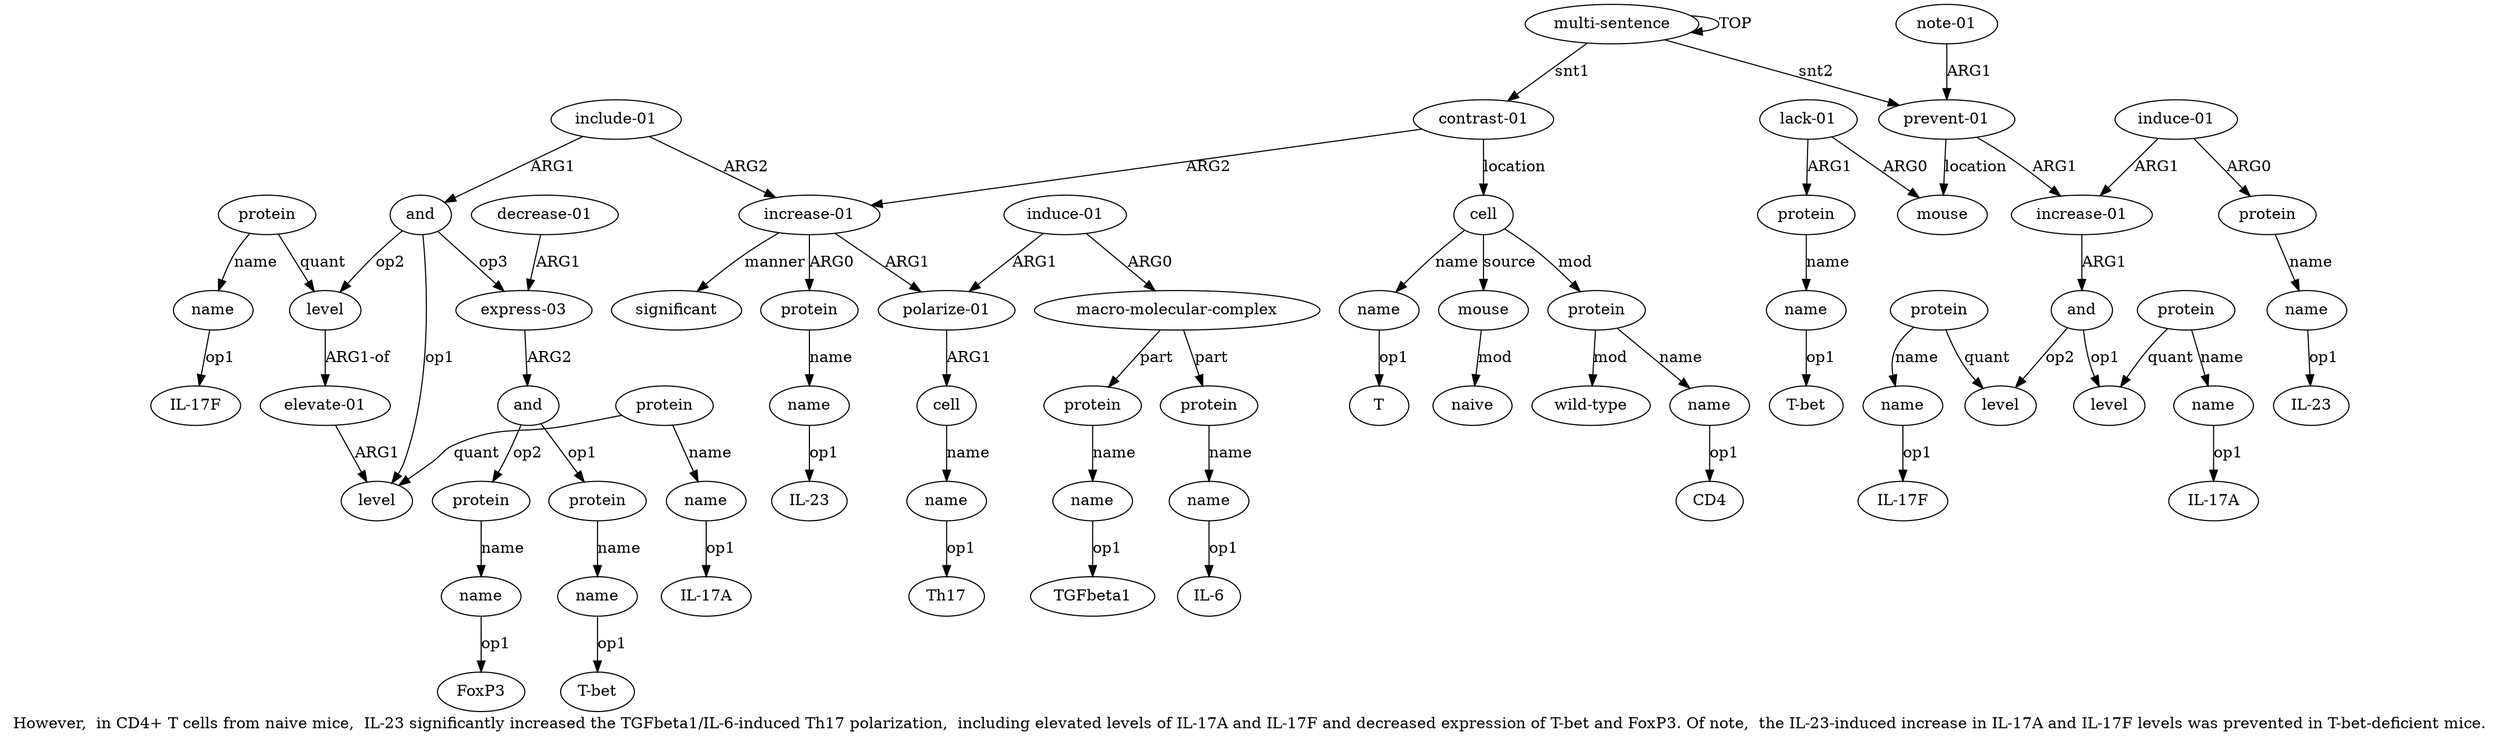 digraph  {
	graph [label="However,  in CD4+ T cells from naive mice,  IL-23 significantly increased the TGFbeta1/IL-6-induced Th17 polarization,  including \
elevated levels of IL-17A and IL-17F and decreased expression of T-bet and FoxP3. Of note,  the IL-23-induced increase in IL-17A \
and IL-17F levels was prevented in T-bet-deficient mice."];
	node [label="\N"];
	a20	 [color=black,
		gold_ind=20,
		gold_label="elevate-01",
		label="elevate-01",
		test_ind=20,
		test_label="elevate-01"];
	a17	 [color=black,
		gold_ind=17,
		gold_label=level,
		label=level,
		test_ind=17,
		test_label=level];
	a20 -> a17 [key=0,
	color=black,
	gold_label=ARG1,
	label=ARG1,
	test_label=ARG1];
a21 [color=black,
	gold_ind=21,
	gold_label=level,
	label=level,
	test_ind=21,
	test_label=level];
a21 -> a20 [key=0,
color=black,
gold_label="ARG1-of",
label="ARG1-of",
test_label="ARG1-of"];
a22 [color=black,
gold_ind=22,
gold_label=protein,
label=protein,
test_ind=22,
test_label=protein];
a22 -> a21 [key=0,
color=black,
gold_label=quant,
label=quant,
test_label=quant];
a23 [color=black,
gold_ind=23,
gold_label=name,
label=name,
test_ind=23,
test_label=name];
a22 -> a23 [key=0,
color=black,
gold_label=name,
label=name,
test_label=name];
"a23 IL-17F" [color=black,
gold_ind=-1,
gold_label="IL-17F",
label="IL-17F",
test_ind=-1,
test_label="IL-17F"];
a23 -> "a23 IL-17F" [key=0,
color=black,
gold_label=op1,
label=op1,
test_label=op1];
a24 [color=black,
gold_ind=24,
gold_label="express-03",
label="express-03",
test_ind=24,
test_label="express-03"];
a25 [color=black,
gold_ind=25,
gold_label=and,
label=and,
test_ind=25,
test_label=and];
a24 -> a25 [key=0,
color=black,
gold_label=ARG2,
label=ARG2,
test_label=ARG2];
a26 [color=black,
gold_ind=26,
gold_label=protein,
label=protein,
test_ind=26,
test_label=protein];
a25 -> a26 [key=0,
color=black,
gold_label=op1,
label=op1,
test_label=op1];
a28 [color=black,
gold_ind=28,
gold_label=protein,
label=protein,
test_ind=28,
test_label=protein];
a25 -> a28 [key=0,
color=black,
gold_label=op2,
label=op2,
test_label=op2];
a27 [color=black,
gold_ind=27,
gold_label=name,
label=name,
test_ind=27,
test_label=name];
a26 -> a27 [key=0,
color=black,
gold_label=name,
label=name,
test_label=name];
"a27 T-bet" [color=black,
gold_ind=-1,
gold_label="T-bet",
label="T-bet",
test_ind=-1,
test_label="T-bet"];
a27 -> "a27 T-bet" [key=0,
color=black,
gold_label=op1,
label=op1,
test_label=op1];
a29 [color=black,
gold_ind=29,
gold_label=name,
label=name,
test_ind=29,
test_label=name];
a28 -> a29 [key=0,
color=black,
gold_label=name,
label=name,
test_label=name];
"a29 FoxP3" [color=black,
gold_ind=-1,
gold_label=FoxP3,
label=FoxP3,
test_ind=-1,
test_label=FoxP3];
a29 -> "a29 FoxP3" [key=0,
color=black,
gold_label=op1,
label=op1,
test_label=op1];
a31 [color=black,
gold_ind=31,
gold_label=cell,
label=cell,
test_ind=31,
test_label=cell];
a36 [color=black,
gold_ind=36,
gold_label=mouse,
label=mouse,
test_ind=36,
test_label=mouse];
a31 -> a36 [key=0,
color=black,
gold_label=source,
label=source,
test_label=source];
a33 [color=black,
gold_ind=33,
gold_label=protein,
label=protein,
test_ind=33,
test_label=protein];
a31 -> a33 [key=0,
color=black,
gold_label=mod,
label=mod,
test_label=mod];
a32 [color=black,
gold_ind=32,
gold_label=name,
label=name,
test_ind=32,
test_label=name];
a31 -> a32 [key=0,
color=black,
gold_label=name,
label=name,
test_label=name];
"a53 T-bet" [color=black,
gold_ind=-1,
gold_label="T-bet",
label="T-bet",
test_ind=-1,
test_label="T-bet"];
"a19 IL-17A" [color=black,
gold_ind=-1,
gold_label="IL-17A",
label="IL-17A",
test_ind=-1,
test_label="IL-17A"];
a30 [color=black,
gold_ind=30,
gold_label="decrease-01",
label="decrease-01",
test_ind=30,
test_label="decrease-01"];
a30 -> a24 [key=0,
color=black,
gold_label=ARG1,
label=ARG1,
test_label=ARG1];
a37 [color=black,
gold_ind=37,
gold_label=naive,
label=naive,
test_ind=37,
test_label=naive];
a36 -> a37 [key=0,
color=black,
gold_label=mod,
label=mod,
test_label=mod];
a35 [color=black,
gold_ind=35,
gold_label="wild-type",
label="wild-type",
test_ind=35,
test_label="wild-type"];
a33 -> a35 [key=0,
color=black,
gold_label=mod,
label=mod,
test_label=mod];
a34 [color=black,
gold_ind=34,
gold_label=name,
label=name,
test_ind=34,
test_label=name];
a33 -> a34 [key=0,
color=black,
gold_label=name,
label=name,
test_label=name];
"a34 CD4" [color=black,
gold_ind=-1,
gold_label=CD4,
label=CD4,
test_ind=-1,
test_label=CD4];
a34 -> "a34 CD4" [key=0,
color=black,
gold_label=op1,
label=op1,
test_label=op1];
"a7 Th17" [color=black,
gold_ind=-1,
gold_label=Th17,
label=Th17,
test_ind=-1,
test_label=Th17];
a51 [color=black,
gold_ind=51,
gold_label="lack-01",
label="lack-01",
test_ind=51,
test_label="lack-01"];
a50 [color=black,
gold_ind=50,
gold_label=mouse,
label=mouse,
test_ind=50,
test_label=mouse];
a51 -> a50 [key=0,
color=black,
gold_label=ARG0,
label=ARG0,
test_label=ARG0];
a52 [color=black,
gold_ind=52,
gold_label=protein,
label=protein,
test_ind=52,
test_label=protein];
a51 -> a52 [key=0,
color=black,
gold_label=ARG1,
label=ARG1,
test_label=ARG1];
a53 [color=black,
gold_ind=53,
gold_label=name,
label=name,
test_ind=53,
test_label=name];
a53 -> "a53 T-bet" [key=0,
color=black,
gold_label=op1,
label=op1,
test_label=op1];
a52 -> a53 [key=0,
color=black,
gold_label=name,
label=name,
test_label=name];
"a46 IL-17F" [color=black,
gold_ind=-1,
gold_label="IL-17F",
label="IL-17F",
test_ind=-1,
test_label="IL-17F"];
a54 [color=black,
gold_ind=54,
gold_label="note-01",
label="note-01",
test_ind=54,
test_label="note-01"];
a38 [color=black,
gold_ind=38,
gold_label="prevent-01",
label="prevent-01",
test_ind=38,
test_label="prevent-01"];
a54 -> a38 [key=0,
color=black,
gold_label=ARG1,
label=ARG1,
test_label=ARG1];
"a13 IL-6" [color=black,
gold_ind=-1,
gold_label="IL-6",
label="IL-6",
test_ind=-1,
test_label="IL-6"];
"a32 T" [color=black,
gold_ind=-1,
gold_label=T,
label=T,
test_ind=-1,
test_label=T];
a32 -> "a32 T" [key=0,
color=black,
gold_label=op1,
label=op1,
test_label=op1];
a15 [color=black,
gold_ind=15,
gold_label="include-01",
label="include-01",
test_ind=15,
test_label="include-01"];
a16 [color=black,
gold_ind=16,
gold_label=and,
label=and,
test_ind=16,
test_label=and];
a15 -> a16 [key=0,
color=black,
gold_label=ARG1,
label=ARG1,
test_label=ARG1];
a2 [color=black,
gold_ind=2,
gold_label="increase-01",
label="increase-01",
test_ind=2,
test_label="increase-01"];
a15 -> a2 [key=0,
color=black,
gold_label=ARG2,
label=ARG2,
test_label=ARG2];
a14 [color=black,
gold_ind=14,
gold_label=significant,
label=significant,
test_ind=14,
test_label=significant];
a16 -> a21 [key=0,
color=black,
gold_label=op2,
label=op2,
test_label=op2];
a16 -> a24 [key=0,
color=black,
gold_label=op3,
label=op3,
test_label=op3];
a16 -> a17 [key=0,
color=black,
gold_label=op1,
label=op1,
test_label=op1];
a11 [color=black,
gold_ind=11,
gold_label=name,
label=name,
test_ind=11,
test_label=name];
"a11 TGFbeta1" [color=black,
gold_ind=-1,
gold_label=TGFbeta1,
label=TGFbeta1,
test_ind=-1,
test_label=TGFbeta1];
a11 -> "a11 TGFbeta1" [key=0,
color=black,
gold_label=op1,
label=op1,
test_label=op1];
a10 [color=black,
gold_ind=10,
gold_label=protein,
label=protein,
test_ind=10,
test_label=protein];
a10 -> a11 [key=0,
color=black,
gold_label=name,
label=name,
test_label=name];
a13 [color=black,
gold_ind=13,
gold_label=name,
label=name,
test_ind=13,
test_label=name];
a13 -> "a13 IL-6" [key=0,
color=black,
gold_label=op1,
label=op1,
test_label=op1];
a12 [color=black,
gold_ind=12,
gold_label=protein,
label=protein,
test_ind=12,
test_label=protein];
a12 -> a13 [key=0,
color=black,
gold_label=name,
label=name,
test_label=name];
a39 [color=black,
gold_ind=39,
gold_label="increase-01",
label="increase-01",
test_ind=39,
test_label="increase-01"];
a40 [color=black,
gold_ind=40,
gold_label=and,
label=and,
test_ind=40,
test_label=and];
a39 -> a40 [key=0,
color=black,
gold_label=ARG1,
label=ARG1,
test_label=ARG1];
a38 -> a50 [key=0,
color=black,
gold_label=location,
label=location,
test_label=location];
a38 -> a39 [key=0,
color=black,
gold_label=ARG1,
label=ARG1,
test_label=ARG1];
a19 [color=black,
gold_ind=19,
gold_label=name,
label=name,
test_ind=19,
test_label=name];
a19 -> "a19 IL-17A" [key=0,
color=black,
gold_label=op1,
label=op1,
test_label=op1];
a18 [color=black,
gold_ind=18,
gold_label=protein,
label=protein,
test_ind=18,
test_label=protein];
a18 -> a17 [key=0,
color=black,
gold_label=quant,
label=quant,
test_label=quant];
a18 -> a19 [key=0,
color=black,
gold_label=name,
label=name,
test_label=name];
a1 [color=black,
gold_ind=1,
gold_label="contrast-01",
label="contrast-01",
test_ind=1,
test_label="contrast-01"];
a1 -> a31 [key=0,
color=black,
gold_label=location,
label=location,
test_label=location];
a1 -> a2 [key=0,
color=black,
gold_label=ARG2,
label=ARG2,
test_label=ARG2];
a0 [color=black,
gold_ind=0,
gold_label="multi-sentence",
label="multi-sentence",
test_ind=0,
test_label="multi-sentence"];
a0 -> a38 [key=0,
color=black,
gold_label=snt2,
label=snt2,
test_label=snt2];
a0 -> a1 [key=0,
color=black,
gold_label=snt1,
label=snt1,
test_label=snt1];
a0 -> a0 [key=0,
color=black,
gold_label=TOP,
label=TOP,
test_label=TOP];
a3 [color=black,
gold_ind=3,
gold_label=protein,
label=protein,
test_ind=3,
test_label=protein];
a4 [color=black,
gold_ind=4,
gold_label=name,
label=name,
test_ind=4,
test_label=name];
a3 -> a4 [key=0,
color=black,
gold_label=name,
label=name,
test_label=name];
a2 -> a14 [key=0,
color=black,
gold_label=manner,
label=manner,
test_label=manner];
a2 -> a3 [key=0,
color=black,
gold_label=ARG0,
label=ARG0,
test_label=ARG0];
a5 [color=black,
gold_ind=5,
gold_label="polarize-01",
label="polarize-01",
test_ind=5,
test_label="polarize-01"];
a2 -> a5 [key=0,
color=black,
gold_label=ARG1,
label=ARG1,
test_label=ARG1];
a6 [color=black,
gold_ind=6,
gold_label=cell,
label=cell,
test_ind=6,
test_label=cell];
a5 -> a6 [key=0,
color=black,
gold_label=ARG1,
label=ARG1,
test_label=ARG1];
"a4 IL-23" [color=black,
gold_ind=-1,
gold_label="IL-23",
label="IL-23",
test_ind=-1,
test_label="IL-23"];
a4 -> "a4 IL-23" [key=0,
color=black,
gold_label=op1,
label=op1,
test_label=op1];
a7 [color=black,
gold_ind=7,
gold_label=name,
label=name,
test_ind=7,
test_label=name];
a7 -> "a7 Th17" [key=0,
color=black,
gold_label=op1,
label=op1,
test_label=op1];
a6 -> a7 [key=0,
color=black,
gold_label=name,
label=name,
test_label=name];
a9 [color=black,
gold_ind=9,
gold_label="macro-molecular-complex",
label="macro-molecular-complex",
test_ind=9,
test_label="macro-molecular-complex"];
a9 -> a10 [key=0,
color=black,
gold_label=part,
label=part,
test_label=part];
a9 -> a12 [key=0,
color=black,
gold_label=part,
label=part,
test_label=part];
a8 [color=black,
gold_ind=8,
gold_label="induce-01",
label="induce-01",
test_ind=8,
test_label="induce-01"];
a8 -> a5 [key=0,
color=black,
gold_label=ARG1,
label=ARG1,
test_label=ARG1];
a8 -> a9 [key=0,
color=black,
gold_label=ARG0,
label=ARG0,
test_label=ARG0];
"a43 IL-17A" [color=black,
gold_ind=-1,
gold_label="IL-17A",
label="IL-17A",
test_ind=-1,
test_label="IL-17A"];
"a49 IL-23" [color=black,
gold_ind=-1,
gold_label="IL-23",
label="IL-23",
test_ind=-1,
test_label="IL-23"];
a46 [color=black,
gold_ind=46,
gold_label=name,
label=name,
test_ind=46,
test_label=name];
a46 -> "a46 IL-17F" [key=0,
color=black,
gold_label=op1,
label=op1,
test_label=op1];
a47 [color=black,
gold_ind=47,
gold_label="induce-01",
label="induce-01",
test_ind=47,
test_label="induce-01"];
a47 -> a39 [key=0,
color=black,
gold_label=ARG1,
label=ARG1,
test_label=ARG1];
a48 [color=black,
gold_ind=48,
gold_label=protein,
label=protein,
test_ind=48,
test_label=protein];
a47 -> a48 [key=0,
color=black,
gold_label=ARG0,
label=ARG0,
test_label=ARG0];
a44 [color=black,
gold_ind=44,
gold_label=level,
label=level,
test_ind=44,
test_label=level];
a45 [color=black,
gold_ind=45,
gold_label=protein,
label=protein,
test_ind=45,
test_label=protein];
a45 -> a46 [key=0,
color=black,
gold_label=name,
label=name,
test_label=name];
a45 -> a44 [key=0,
color=black,
gold_label=quant,
label=quant,
test_label=quant];
a42 [color=black,
gold_ind=42,
gold_label=protein,
label=protein,
test_ind=42,
test_label=protein];
a43 [color=black,
gold_ind=43,
gold_label=name,
label=name,
test_ind=43,
test_label=name];
a42 -> a43 [key=0,
color=black,
gold_label=name,
label=name,
test_label=name];
a41 [color=black,
gold_ind=41,
gold_label=level,
label=level,
test_ind=41,
test_label=level];
a42 -> a41 [key=0,
color=black,
gold_label=quant,
label=quant,
test_label=quant];
a43 -> "a43 IL-17A" [key=0,
color=black,
gold_label=op1,
label=op1,
test_label=op1];
a40 -> a44 [key=0,
color=black,
gold_label=op2,
label=op2,
test_label=op2];
a40 -> a41 [key=0,
color=black,
gold_label=op1,
label=op1,
test_label=op1];
a49 [color=black,
gold_ind=49,
gold_label=name,
label=name,
test_ind=49,
test_label=name];
a48 -> a49 [key=0,
color=black,
gold_label=name,
label=name,
test_label=name];
a49 -> "a49 IL-23" [key=0,
color=black,
gold_label=op1,
label=op1,
test_label=op1];
}
